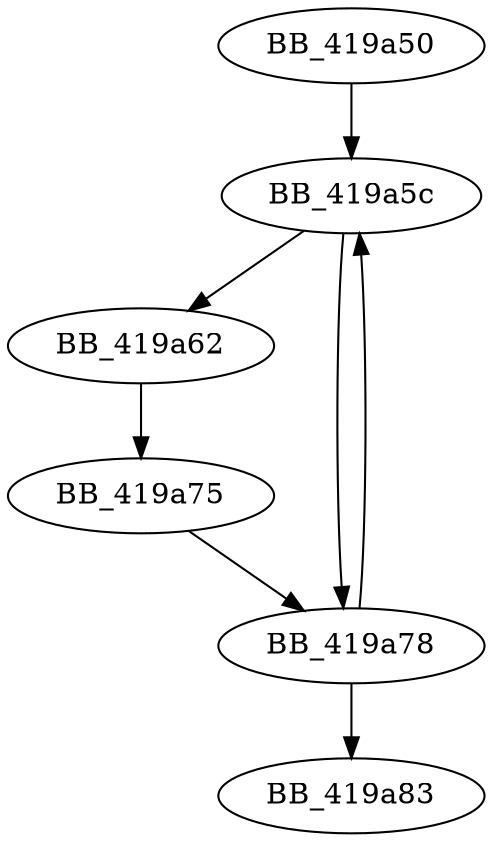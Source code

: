 DiGraph __mtinitlocks{
BB_419a50->BB_419a5c
BB_419a5c->BB_419a62
BB_419a5c->BB_419a78
BB_419a62->BB_419a75
BB_419a75->BB_419a78
BB_419a78->BB_419a5c
BB_419a78->BB_419a83
}
